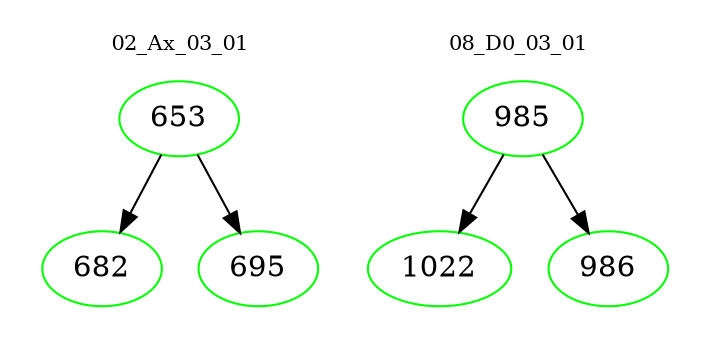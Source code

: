digraph{
subgraph cluster_0 {
color = white
label = "02_Ax_03_01";
fontsize=10;
T0_653 [label="653", color="green"]
T0_653 -> T0_682 [color="black"]
T0_682 [label="682", color="green"]
T0_653 -> T0_695 [color="black"]
T0_695 [label="695", color="green"]
}
subgraph cluster_1 {
color = white
label = "08_D0_03_01";
fontsize=10;
T1_985 [label="985", color="green"]
T1_985 -> T1_1022 [color="black"]
T1_1022 [label="1022", color="green"]
T1_985 -> T1_986 [color="black"]
T1_986 [label="986", color="green"]
}
}
